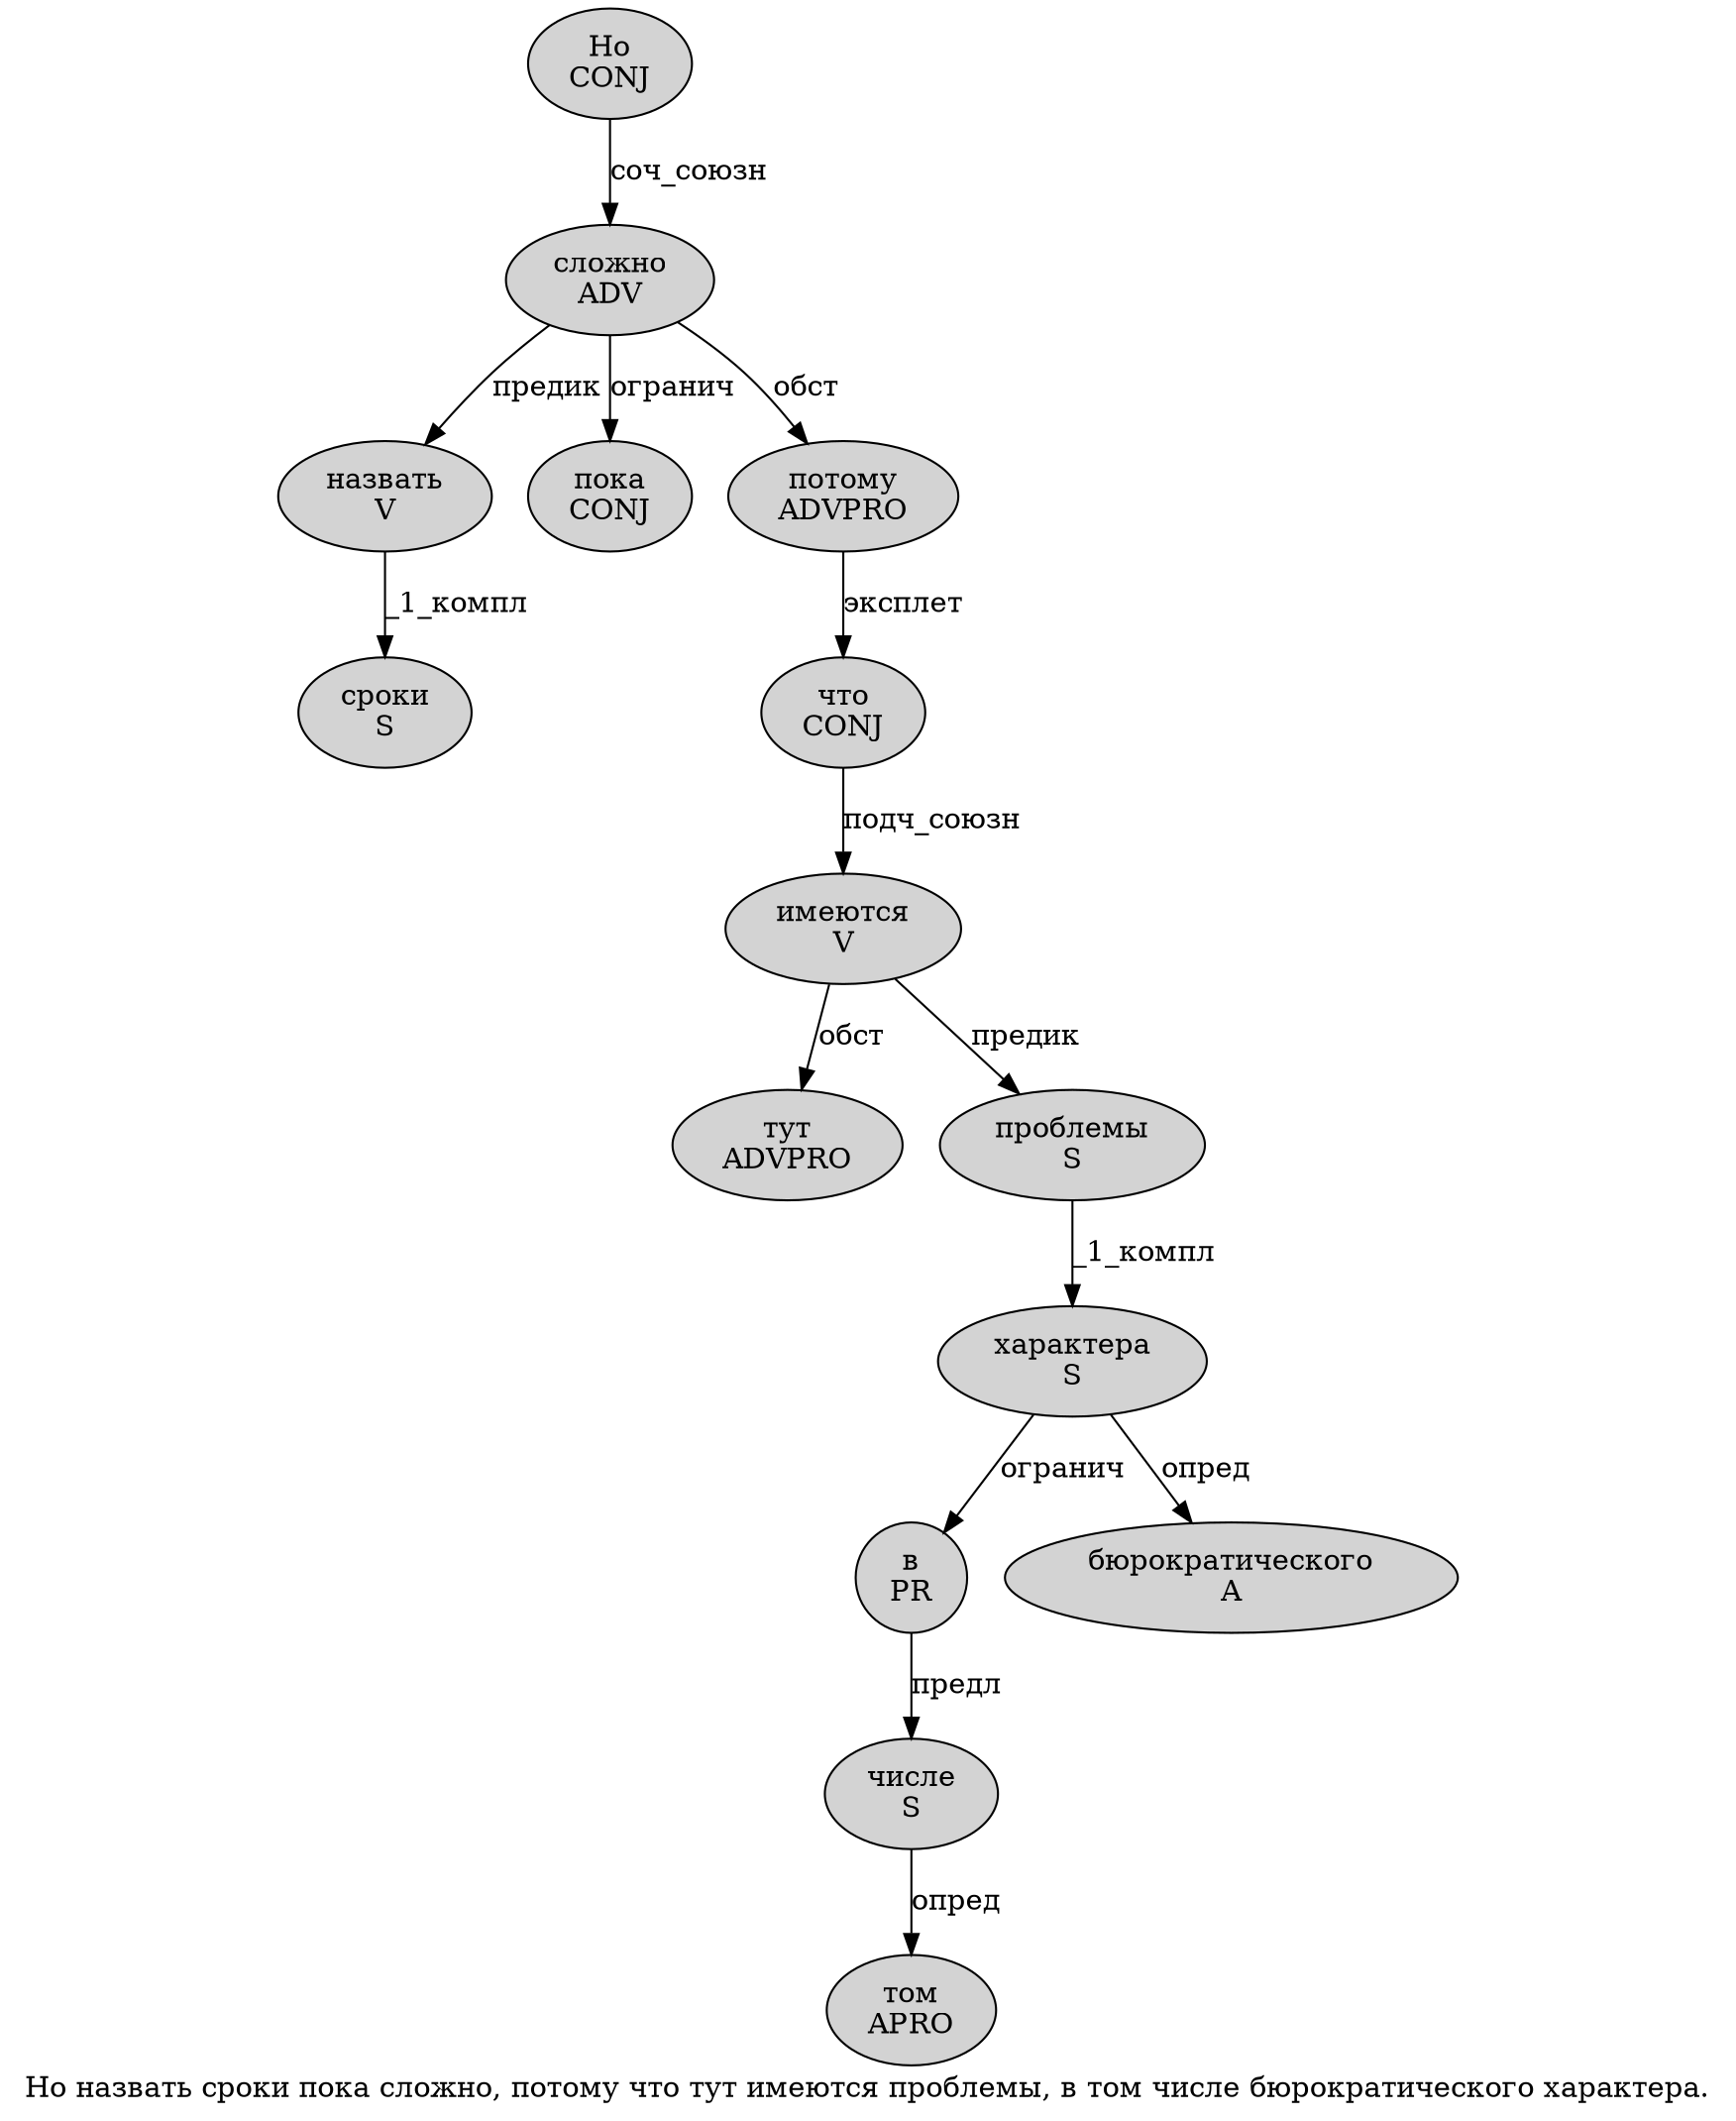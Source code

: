 digraph SENTENCE_95 {
	graph [label="Но назвать сроки пока сложно, потому что тут имеются проблемы, в том числе бюрократического характера."]
	node [style=filled]
		0 [label="Но
CONJ" color="" fillcolor=lightgray penwidth=1 shape=ellipse]
		1 [label="назвать
V" color="" fillcolor=lightgray penwidth=1 shape=ellipse]
		2 [label="сроки
S" color="" fillcolor=lightgray penwidth=1 shape=ellipse]
		3 [label="пока
CONJ" color="" fillcolor=lightgray penwidth=1 shape=ellipse]
		4 [label="сложно
ADV" color="" fillcolor=lightgray penwidth=1 shape=ellipse]
		6 [label="потому
ADVPRO" color="" fillcolor=lightgray penwidth=1 shape=ellipse]
		7 [label="что
CONJ" color="" fillcolor=lightgray penwidth=1 shape=ellipse]
		8 [label="тут
ADVPRO" color="" fillcolor=lightgray penwidth=1 shape=ellipse]
		9 [label="имеются
V" color="" fillcolor=lightgray penwidth=1 shape=ellipse]
		10 [label="проблемы
S" color="" fillcolor=lightgray penwidth=1 shape=ellipse]
		12 [label="в
PR" color="" fillcolor=lightgray penwidth=1 shape=ellipse]
		13 [label="том
APRO" color="" fillcolor=lightgray penwidth=1 shape=ellipse]
		14 [label="числе
S" color="" fillcolor=lightgray penwidth=1 shape=ellipse]
		15 [label="бюрократического
A" color="" fillcolor=lightgray penwidth=1 shape=ellipse]
		16 [label="характера
S" color="" fillcolor=lightgray penwidth=1 shape=ellipse]
			9 -> 8 [label="обст"]
			9 -> 10 [label="предик"]
			6 -> 7 [label="эксплет"]
			1 -> 2 [label="_1_компл"]
			16 -> 12 [label="огранич"]
			16 -> 15 [label="опред"]
			7 -> 9 [label="подч_союзн"]
			4 -> 1 [label="предик"]
			4 -> 3 [label="огранич"]
			4 -> 6 [label="обст"]
			14 -> 13 [label="опред"]
			0 -> 4 [label="соч_союзн"]
			12 -> 14 [label="предл"]
			10 -> 16 [label="_1_компл"]
}
